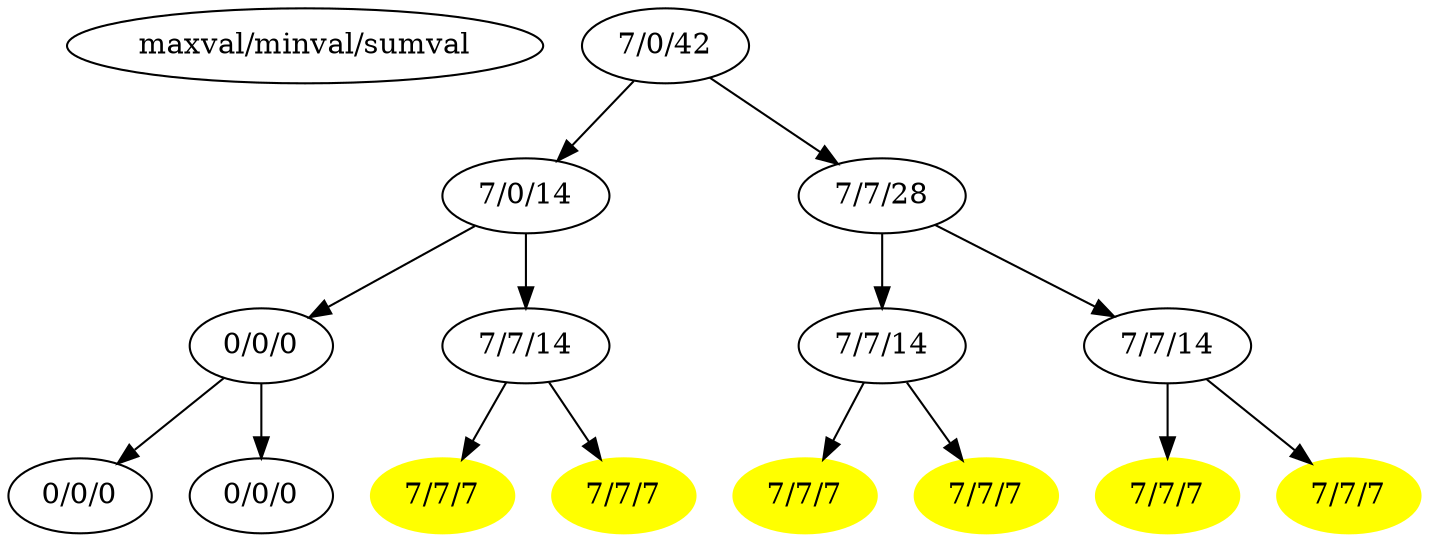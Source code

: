 digraph G{
0 [label="maxval/minval/sumval"]
1 [label="7/0/42"]
2 [label="7/0/14"]
3 [label="7/7/28"]
4 [label="0/0/0"]
5 [label="7/7/14"]
6 [label="7/7/14"]
7 [label="7/7/14"]
8 [label="0/0/0"]
9 [label="0/0/0"]
10 [label="7/7/7",style=filled,color="yellow"]
11 [label="7/7/7",style=filled,color="yellow"]
12 [label="7/7/7",style=filled,color="yellow"]
13 [label="7/7/7",style=filled,color="yellow"]
14 [label="7/7/7",style=filled,color="yellow"]
15 [label="7/7/7",style=filled,color="yellow"]
1 -> 2
1 -> 3
2 -> 4
2 -> 5
3 -> 6
3 -> 7
4 -> 8
4 -> 9
5 -> 10
5 -> 11
6 -> 12
6 -> 13
7 -> 14
7 -> 15
}

